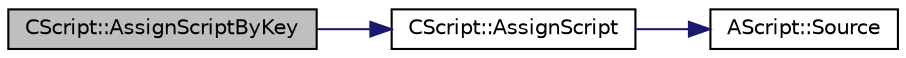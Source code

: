 digraph "CScript::AssignScriptByKey"
{
 // LATEX_PDF_SIZE
  edge [fontname="Helvetica",fontsize="10",labelfontname="Helvetica",labelfontsize="10"];
  node [fontname="Helvetica",fontsize="10",shape=record];
  rankdir="LR";
  Node11 [label="CScript::AssignScriptByKey",height=0.2,width=0.4,color="black", fillcolor="grey75", style="filled", fontcolor="black",tooltip="script mutator using factory key"];
  Node11 -> Node12 [color="midnightblue",fontsize="10",style="solid",fontname="Helvetica"];
  Node12 [label="CScript::AssignScript",height=0.2,width=0.4,color="black", fillcolor="white", style="filled",URL="$class_c_script.html#a3453293c2e800dd3b708cabec95cb548",tooltip=" "];
  Node12 -> Node13 [color="midnightblue",fontsize="10",style="solid",fontname="Helvetica"];
  Node13 [label="AScript::Source",height=0.2,width=0.4,color="black", fillcolor="white", style="filled",URL="$class_a_script.html#a836878b14aed1fa75e1bbbd70eb49a12",tooltip=" "];
}
